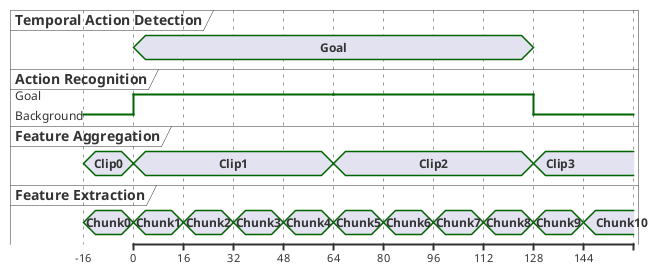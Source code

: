 @startuml


concise "Temporal Action Detection" as AD
robust "Action Recognition" as AR
concise "Feature Aggregation" as FA
concise "Feature Extraction" as FE

@-16
FE is Chunk0
FA is Clip0
AR is Background
AD is {hidden}


@0
FE is Chunk1
FA is Clip1
AR is Goal
AD is Goal

@16
FE is Chunk2

@32
FE is Chunk3

@48
FE is Chunk4

@64
FE is Chunk5
FA is Clip2
AR is Goal

@80
FE is Chunk6

@96
FE is Chunk7

@112
FE is Chunk8

@128
FE is Chunk9
FA is Clip3
AR is Background
AD is {hidden}

@144
FE is Chunk10
@enduml